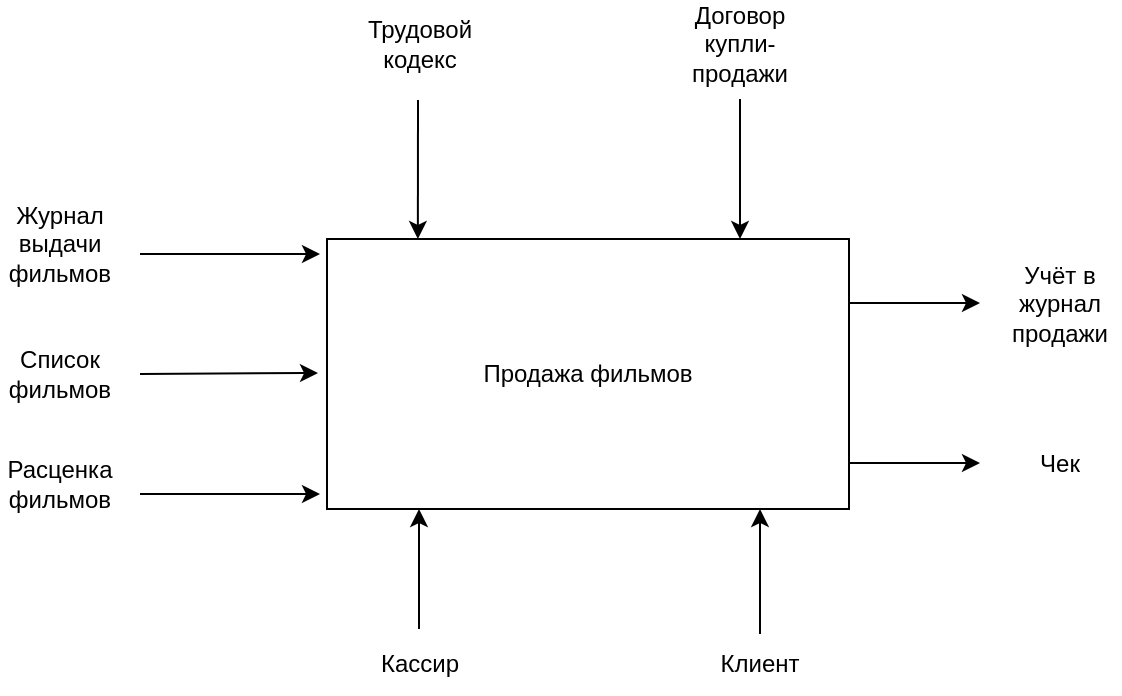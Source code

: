 <mxfile version="24.7.12">
  <diagram name="Страница — 1" id="bvgcvOZIwQcyGhtMrSSr">
    <mxGraphModel dx="1386" dy="791" grid="1" gridSize="10" guides="1" tooltips="1" connect="1" arrows="1" fold="1" page="1" pageScale="1" pageWidth="827" pageHeight="1169" math="0" shadow="0">
      <root>
        <mxCell id="0" />
        <mxCell id="1" parent="0" />
        <mxCell id="APxh9Ipa-VFfFkhsq8si-7" value="" style="endArrow=classic;html=1;rounded=0;" parent="1" edge="1">
          <mxGeometry width="50" height="50" relative="1" as="geometry">
            <mxPoint x="220" y="320" as="sourcePoint" />
            <mxPoint x="310" y="320" as="targetPoint" />
          </mxGeometry>
        </mxCell>
        <mxCell id="APxh9Ipa-VFfFkhsq8si-8" value="Журнал выдачи фильмов" style="text;html=1;align=center;verticalAlign=middle;whiteSpace=wrap;rounded=0;" parent="1" vertex="1">
          <mxGeometry x="150" y="300" width="60" height="30" as="geometry" />
        </mxCell>
        <mxCell id="APxh9Ipa-VFfFkhsq8si-9" value="" style="endArrow=classic;html=1;rounded=0;" parent="1" edge="1">
          <mxGeometry width="50" height="50" relative="1" as="geometry">
            <mxPoint x="220" y="380" as="sourcePoint" />
            <mxPoint x="309" y="379.5" as="targetPoint" />
          </mxGeometry>
        </mxCell>
        <mxCell id="APxh9Ipa-VFfFkhsq8si-10" value="Список фильмов" style="text;html=1;align=center;verticalAlign=middle;whiteSpace=wrap;rounded=0;" parent="1" vertex="1">
          <mxGeometry x="150" y="365" width="60" height="30" as="geometry" />
        </mxCell>
        <mxCell id="APxh9Ipa-VFfFkhsq8si-11" value="" style="endArrow=classic;html=1;rounded=0;" parent="1" edge="1">
          <mxGeometry width="50" height="50" relative="1" as="geometry">
            <mxPoint x="359.5" y="507.5" as="sourcePoint" />
            <mxPoint x="359.5" y="447.5" as="targetPoint" />
            <Array as="points" />
          </mxGeometry>
        </mxCell>
        <mxCell id="APxh9Ipa-VFfFkhsq8si-12" value="Кассир" style="text;html=1;align=center;verticalAlign=middle;whiteSpace=wrap;rounded=0;" parent="1" vertex="1">
          <mxGeometry x="330" y="510" width="60" height="30" as="geometry" />
        </mxCell>
        <mxCell id="APxh9Ipa-VFfFkhsq8si-13" value="Клиент" style="text;html=1;align=center;verticalAlign=middle;whiteSpace=wrap;rounded=0;" parent="1" vertex="1">
          <mxGeometry x="500" y="510" width="60" height="30" as="geometry" />
        </mxCell>
        <mxCell id="APxh9Ipa-VFfFkhsq8si-14" value="" style="endArrow=classic;html=1;rounded=0;entryX=0.717;entryY=1;entryDx=0;entryDy=0;entryPerimeter=0;" parent="1" edge="1">
          <mxGeometry width="50" height="50" relative="1" as="geometry">
            <mxPoint x="530" y="510" as="sourcePoint" />
            <mxPoint x="530.0" y="447.5" as="targetPoint" />
          </mxGeometry>
        </mxCell>
        <mxCell id="APxh9Ipa-VFfFkhsq8si-15" value="" style="endArrow=classic;html=1;rounded=0;" parent="1" edge="1">
          <mxGeometry width="50" height="50" relative="1" as="geometry">
            <mxPoint x="220" y="440" as="sourcePoint" />
            <mxPoint x="310" y="440" as="targetPoint" />
          </mxGeometry>
        </mxCell>
        <mxCell id="APxh9Ipa-VFfFkhsq8si-16" value="Расценка фильмов" style="text;html=1;align=center;verticalAlign=middle;whiteSpace=wrap;rounded=0;" parent="1" vertex="1">
          <mxGeometry x="150" y="410" width="60" height="50" as="geometry" />
        </mxCell>
        <mxCell id="APxh9Ipa-VFfFkhsq8si-17" value="" style="endArrow=classic;html=1;rounded=0;" parent="1" edge="1">
          <mxGeometry width="50" height="50" relative="1" as="geometry">
            <mxPoint x="570" y="344.5" as="sourcePoint" />
            <mxPoint x="640" y="344.5" as="targetPoint" />
          </mxGeometry>
        </mxCell>
        <mxCell id="APxh9Ipa-VFfFkhsq8si-18" value="" style="endArrow=classic;html=1;rounded=0;" parent="1" edge="1">
          <mxGeometry width="50" height="50" relative="1" as="geometry">
            <mxPoint x="570" y="424.5" as="sourcePoint" />
            <mxPoint x="640" y="424.5" as="targetPoint" />
          </mxGeometry>
        </mxCell>
        <mxCell id="APxh9Ipa-VFfFkhsq8si-21" value="Чек" style="text;html=1;align=center;verticalAlign=middle;whiteSpace=wrap;rounded=0;" parent="1" vertex="1">
          <mxGeometry x="650" y="410" width="60" height="30" as="geometry" />
        </mxCell>
        <mxCell id="APxh9Ipa-VFfFkhsq8si-23" value="" style="endArrow=classic;html=1;rounded=0;entryX=0.217;entryY=0;entryDx=0;entryDy=0;entryPerimeter=0;" parent="1" edge="1">
          <mxGeometry width="50" height="50" relative="1" as="geometry">
            <mxPoint x="359" y="243" as="sourcePoint" />
            <mxPoint x="358.94" y="312.5" as="targetPoint" />
          </mxGeometry>
        </mxCell>
        <mxCell id="APxh9Ipa-VFfFkhsq8si-24" value="Трудовой кодекс" style="text;html=1;align=center;verticalAlign=middle;whiteSpace=wrap;rounded=0;" parent="1" vertex="1">
          <mxGeometry x="330" y="200" width="60" height="30" as="geometry" />
        </mxCell>
        <mxCell id="APxh9Ipa-VFfFkhsq8si-26" value="" style="endArrow=classic;html=1;rounded=0;entryX=0.5;entryY=0;entryDx=0;entryDy=0;" parent="1" edge="1">
          <mxGeometry width="50" height="50" relative="1" as="geometry">
            <mxPoint x="520" y="242.5" as="sourcePoint" />
            <mxPoint x="520" y="312.5" as="targetPoint" />
          </mxGeometry>
        </mxCell>
        <mxCell id="APxh9Ipa-VFfFkhsq8si-29" value="Учёт в журнал продажи" style="text;html=1;align=center;verticalAlign=middle;whiteSpace=wrap;rounded=0;" parent="1" vertex="1">
          <mxGeometry x="650" y="330" width="60" height="30" as="geometry" />
        </mxCell>
        <mxCell id="APxh9Ipa-VFfFkhsq8si-31" value="Договор купли-продажи" style="text;html=1;align=center;verticalAlign=middle;whiteSpace=wrap;rounded=0;" parent="1" vertex="1">
          <mxGeometry x="490" y="200" width="60" height="30" as="geometry" />
        </mxCell>
        <mxCell id="mUeZJK6NlyAiFziqiSg1-1" value="" style="rounded=0;whiteSpace=wrap;html=1;" vertex="1" parent="1">
          <mxGeometry x="313.5" y="312.5" width="261" height="135" as="geometry" />
        </mxCell>
        <mxCell id="mUeZJK6NlyAiFziqiSg1-5" value="Продажа фильмов" style="text;html=1;align=center;verticalAlign=middle;whiteSpace=wrap;rounded=0;" vertex="1" parent="1">
          <mxGeometry x="351" y="365" width="186" height="30" as="geometry" />
        </mxCell>
      </root>
    </mxGraphModel>
  </diagram>
</mxfile>
